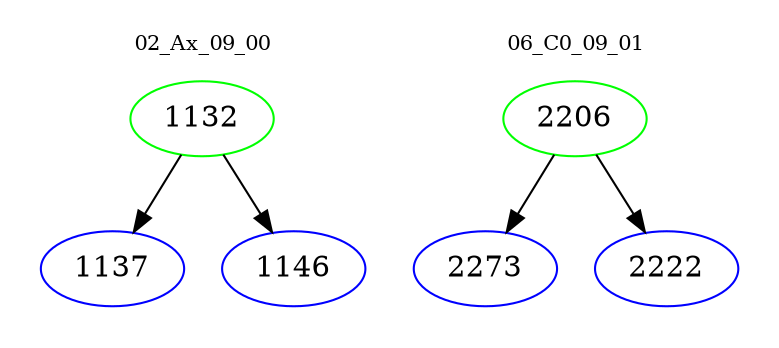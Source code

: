 digraph{
subgraph cluster_0 {
color = white
label = "02_Ax_09_00";
fontsize=10;
T0_1132 [label="1132", color="green"]
T0_1132 -> T0_1137 [color="black"]
T0_1137 [label="1137", color="blue"]
T0_1132 -> T0_1146 [color="black"]
T0_1146 [label="1146", color="blue"]
}
subgraph cluster_1 {
color = white
label = "06_C0_09_01";
fontsize=10;
T1_2206 [label="2206", color="green"]
T1_2206 -> T1_2273 [color="black"]
T1_2273 [label="2273", color="blue"]
T1_2206 -> T1_2222 [color="black"]
T1_2222 [label="2222", color="blue"]
}
}
